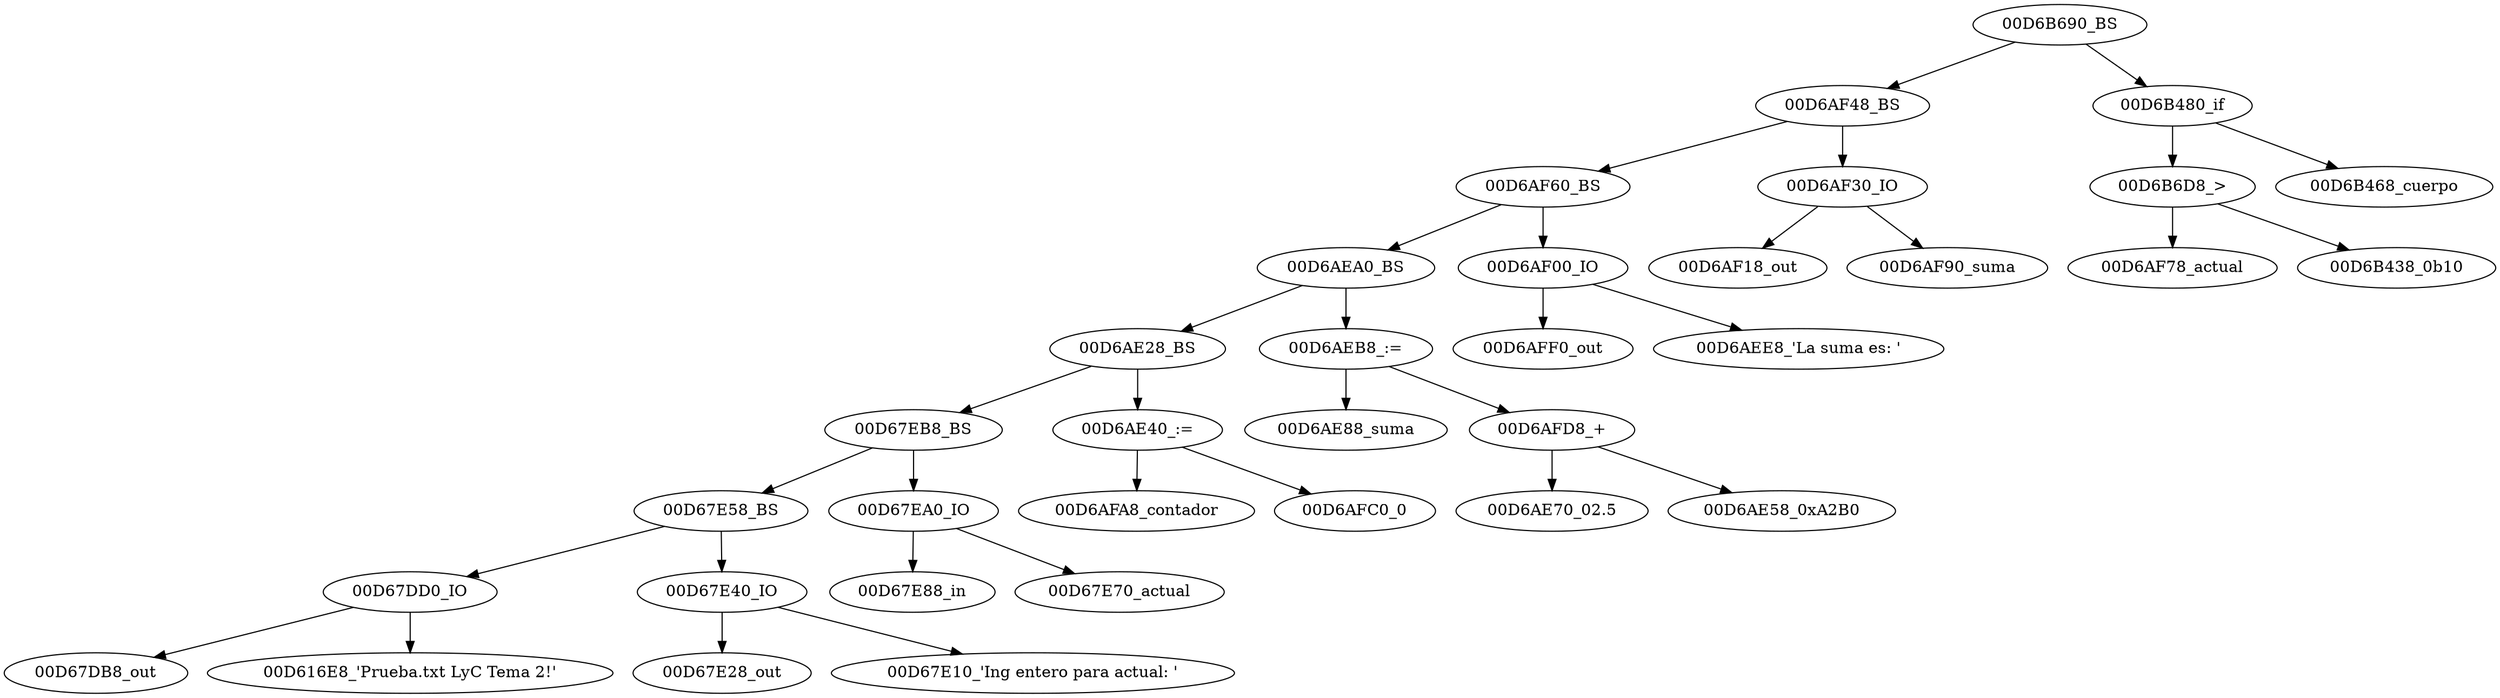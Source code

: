  digraph G { 
"00D6B690_BS"->"00D6AF48_BS" 
"00D6AF48_BS"->"00D6AF60_BS" 
"00D6AF60_BS"->"00D6AEA0_BS" 
"00D6AEA0_BS"->"00D6AE28_BS" 
"00D6AE28_BS"->"00D67EB8_BS" 
"00D67EB8_BS"->"00D67E58_BS" 
"00D67E58_BS"->"00D67DD0_IO" 
"00D67DD0_IO"->"00D67DB8_out" 
"00D67DD0_IO"->"00D616E8_'Prueba.txt LyC Tema 2!'" 
"00D67E58_BS"->"00D67E40_IO" 
"00D67E40_IO"->"00D67E28_out" 
"00D67E40_IO"->"00D67E10_'Ing entero para actual: '" 
"00D67EB8_BS"->"00D67EA0_IO" 
"00D67EA0_IO"->"00D67E88_in" 
"00D67EA0_IO"->"00D67E70_actual" 
"00D6AE28_BS"->"00D6AE40_:=" 
"00D6AE40_:="->"00D6AFA8_contador" 
"00D6AE40_:="->"00D6AFC0_0" 
"00D6AEA0_BS"->"00D6AEB8_:=" 
"00D6AEB8_:="->"00D6AE88_suma" 
"00D6AEB8_:="->"00D6AFD8_+" 
"00D6AFD8_+"->"00D6AE70_02.5" 
"00D6AFD8_+"->"00D6AE58_0xA2B0" 
"00D6AF60_BS"->"00D6AF00_IO" 
"00D6AF00_IO"->"00D6AFF0_out" 
"00D6AF00_IO"->"00D6AEE8_'La suma es: '" 
"00D6AF48_BS"->"00D6AF30_IO" 
"00D6AF30_IO"->"00D6AF18_out" 
"00D6AF30_IO"->"00D6AF90_suma" 
"00D6B690_BS"->"00D6B480_if" 
"00D6B480_if"->"00D6B6D8_>" 
"00D6B6D8_>"->"00D6AF78_actual" 
"00D6B6D8_>"->"00D6B438_0b10" 
"00D6B480_if"->"00D6B468_cuerpo" 
}